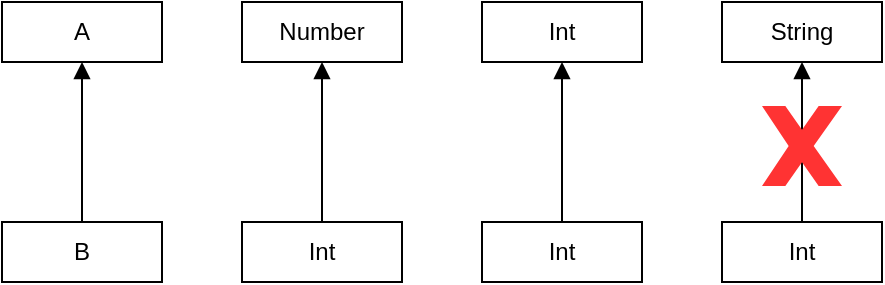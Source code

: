 <mxfile version="24.7.17">
  <diagram name="Page-1" id="gXk84ZEaK0ZBfbHk8IAA">
    <mxGraphModel dx="1114" dy="821" grid="1" gridSize="10" guides="1" tooltips="1" connect="1" arrows="1" fold="1" page="1" pageScale="1" pageWidth="827" pageHeight="1169" math="0" shadow="0">
      <root>
        <mxCell id="0" />
        <mxCell id="1" parent="0" />
        <mxCell id="dkTQ0SU0lHEE3PWPiH7p-1" value="Number" style="rounded=0;whiteSpace=wrap;html=1;" vertex="1" parent="1">
          <mxGeometry x="200" y="40" width="80" height="30" as="geometry" />
        </mxCell>
        <mxCell id="dkTQ0SU0lHEE3PWPiH7p-2" value="A" style="rounded=0;whiteSpace=wrap;html=1;" vertex="1" parent="1">
          <mxGeometry x="80" y="40" width="80" height="30" as="geometry" />
        </mxCell>
        <mxCell id="dkTQ0SU0lHEE3PWPiH7p-3" value="Int" style="rounded=0;whiteSpace=wrap;html=1;" vertex="1" parent="1">
          <mxGeometry x="320" y="40" width="80" height="30" as="geometry" />
        </mxCell>
        <mxCell id="dkTQ0SU0lHEE3PWPiH7p-4" value="String" style="rounded=0;whiteSpace=wrap;html=1;" vertex="1" parent="1">
          <mxGeometry x="440" y="40" width="80" height="30" as="geometry" />
        </mxCell>
        <mxCell id="dkTQ0SU0lHEE3PWPiH7p-10" style="edgeStyle=orthogonalEdgeStyle;rounded=0;orthogonalLoop=1;jettySize=auto;html=1;entryX=0.5;entryY=1;entryDx=0;entryDy=0;endArrow=block;endFill=1;" edge="1" parent="1" source="dkTQ0SU0lHEE3PWPiH7p-5" target="dkTQ0SU0lHEE3PWPiH7p-1">
          <mxGeometry relative="1" as="geometry" />
        </mxCell>
        <mxCell id="dkTQ0SU0lHEE3PWPiH7p-5" value="Int" style="rounded=0;whiteSpace=wrap;html=1;" vertex="1" parent="1">
          <mxGeometry x="200" y="150" width="80" height="30" as="geometry" />
        </mxCell>
        <mxCell id="dkTQ0SU0lHEE3PWPiH7p-9" style="edgeStyle=orthogonalEdgeStyle;rounded=0;orthogonalLoop=1;jettySize=auto;html=1;entryX=0.5;entryY=1;entryDx=0;entryDy=0;endArrow=block;endFill=1;" edge="1" parent="1" source="dkTQ0SU0lHEE3PWPiH7p-6" target="dkTQ0SU0lHEE3PWPiH7p-2">
          <mxGeometry relative="1" as="geometry" />
        </mxCell>
        <mxCell id="dkTQ0SU0lHEE3PWPiH7p-6" value="B" style="rounded=0;whiteSpace=wrap;html=1;" vertex="1" parent="1">
          <mxGeometry x="80" y="150" width="80" height="30" as="geometry" />
        </mxCell>
        <mxCell id="dkTQ0SU0lHEE3PWPiH7p-11" style="edgeStyle=orthogonalEdgeStyle;rounded=0;orthogonalLoop=1;jettySize=auto;html=1;entryX=0.5;entryY=1;entryDx=0;entryDy=0;endArrow=block;endFill=1;" edge="1" parent="1" source="dkTQ0SU0lHEE3PWPiH7p-7" target="dkTQ0SU0lHEE3PWPiH7p-3">
          <mxGeometry relative="1" as="geometry" />
        </mxCell>
        <mxCell id="dkTQ0SU0lHEE3PWPiH7p-7" value="Int" style="rounded=0;whiteSpace=wrap;html=1;" vertex="1" parent="1">
          <mxGeometry x="320" y="150" width="80" height="30" as="geometry" />
        </mxCell>
        <mxCell id="dkTQ0SU0lHEE3PWPiH7p-16" style="edgeStyle=orthogonalEdgeStyle;rounded=0;orthogonalLoop=1;jettySize=auto;html=1;endArrow=block;endFill=1;" edge="1" parent="1" source="dkTQ0SU0lHEE3PWPiH7p-8" target="dkTQ0SU0lHEE3PWPiH7p-4">
          <mxGeometry relative="1" as="geometry" />
        </mxCell>
        <mxCell id="dkTQ0SU0lHEE3PWPiH7p-8" value="Int" style="rounded=0;whiteSpace=wrap;html=1;" vertex="1" parent="1">
          <mxGeometry x="440" y="150" width="80" height="30" as="geometry" />
        </mxCell>
        <mxCell id="dkTQ0SU0lHEE3PWPiH7p-13" value="" style="verticalLabelPosition=bottom;verticalAlign=top;html=1;shape=mxgraph.basic.x;fillColor=#FF3333;strokeColor=none;" vertex="1" parent="1">
          <mxGeometry x="460" y="92" width="40" height="40" as="geometry" />
        </mxCell>
      </root>
    </mxGraphModel>
  </diagram>
</mxfile>
